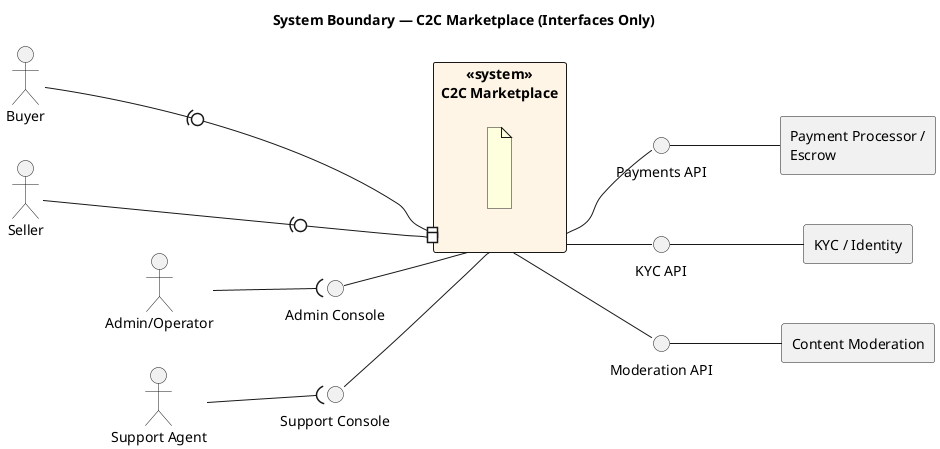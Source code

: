 @startuml
title System Boundary — C2C Marketplace (Interfaces Only)
left to right direction
skinparam componentStyle rectangle
skinparam shadowing false

'=== Actors consuming Marketplace-provided interfaces ===
actor Buyer
actor Seller
actor "Admin/Operator" as Admin
actor "Support Agent" as CSA


rectangle "<<system>>\nC2C Marketplace" as MP #FFF5E6 {
  ' Dummy note to increase rectangle size
  note as N1

  
    
    
  end note
}

'--- Interfaces EXPOSED by the Marketplace (to actors) ---
() "Admin Console" as IAdmin
() "Support Console" as ISupport


Buyer --(0--# MP
Seller --(0--# MP

Admin  --( IAdmin
CSA    --( ISupport


IAdmin  -- MP
ISupport -- MP

'=== External systems whose APIs are CONSUMED by the Marketplace ===
component "Payment Processor /\nEscrow" as Pay
component "KYC / Identity" as KYC
component "Content Moderation" as Mod
'component "Logistics /\nCarriers" as Ship
'component "Tax /\nCompliance" as TaxS
'component "Notifications\n(Push/SMS/Email)" as Comm
'component "Ads / CRM" as CRM

'--- Interfaces REQUIRED by the Marketplace (from externals) ---
() "Payments API"   as IPay
() "KYC API"        as IKYC
() "Moderation API" as IMod
'() "Logistics API"  as IShip
'() "Tax API"        as ITax
'() "Messaging API"  as IComm
'() "Ads/CRM API"    as ICRM

MP -- IPay
MP -- IKYC
MP -- IMod
'MP -- IShip
'MP -- ITax
'MP -- IComm
'MP -- ICRM

IPay  -- Pay
IKYC  -- KYC
IMod  -- Mod
'IShip -- Ship
'ITax  -- TaxS
'IComm -- Comm
'ICRM  -- CRM
@enduml
